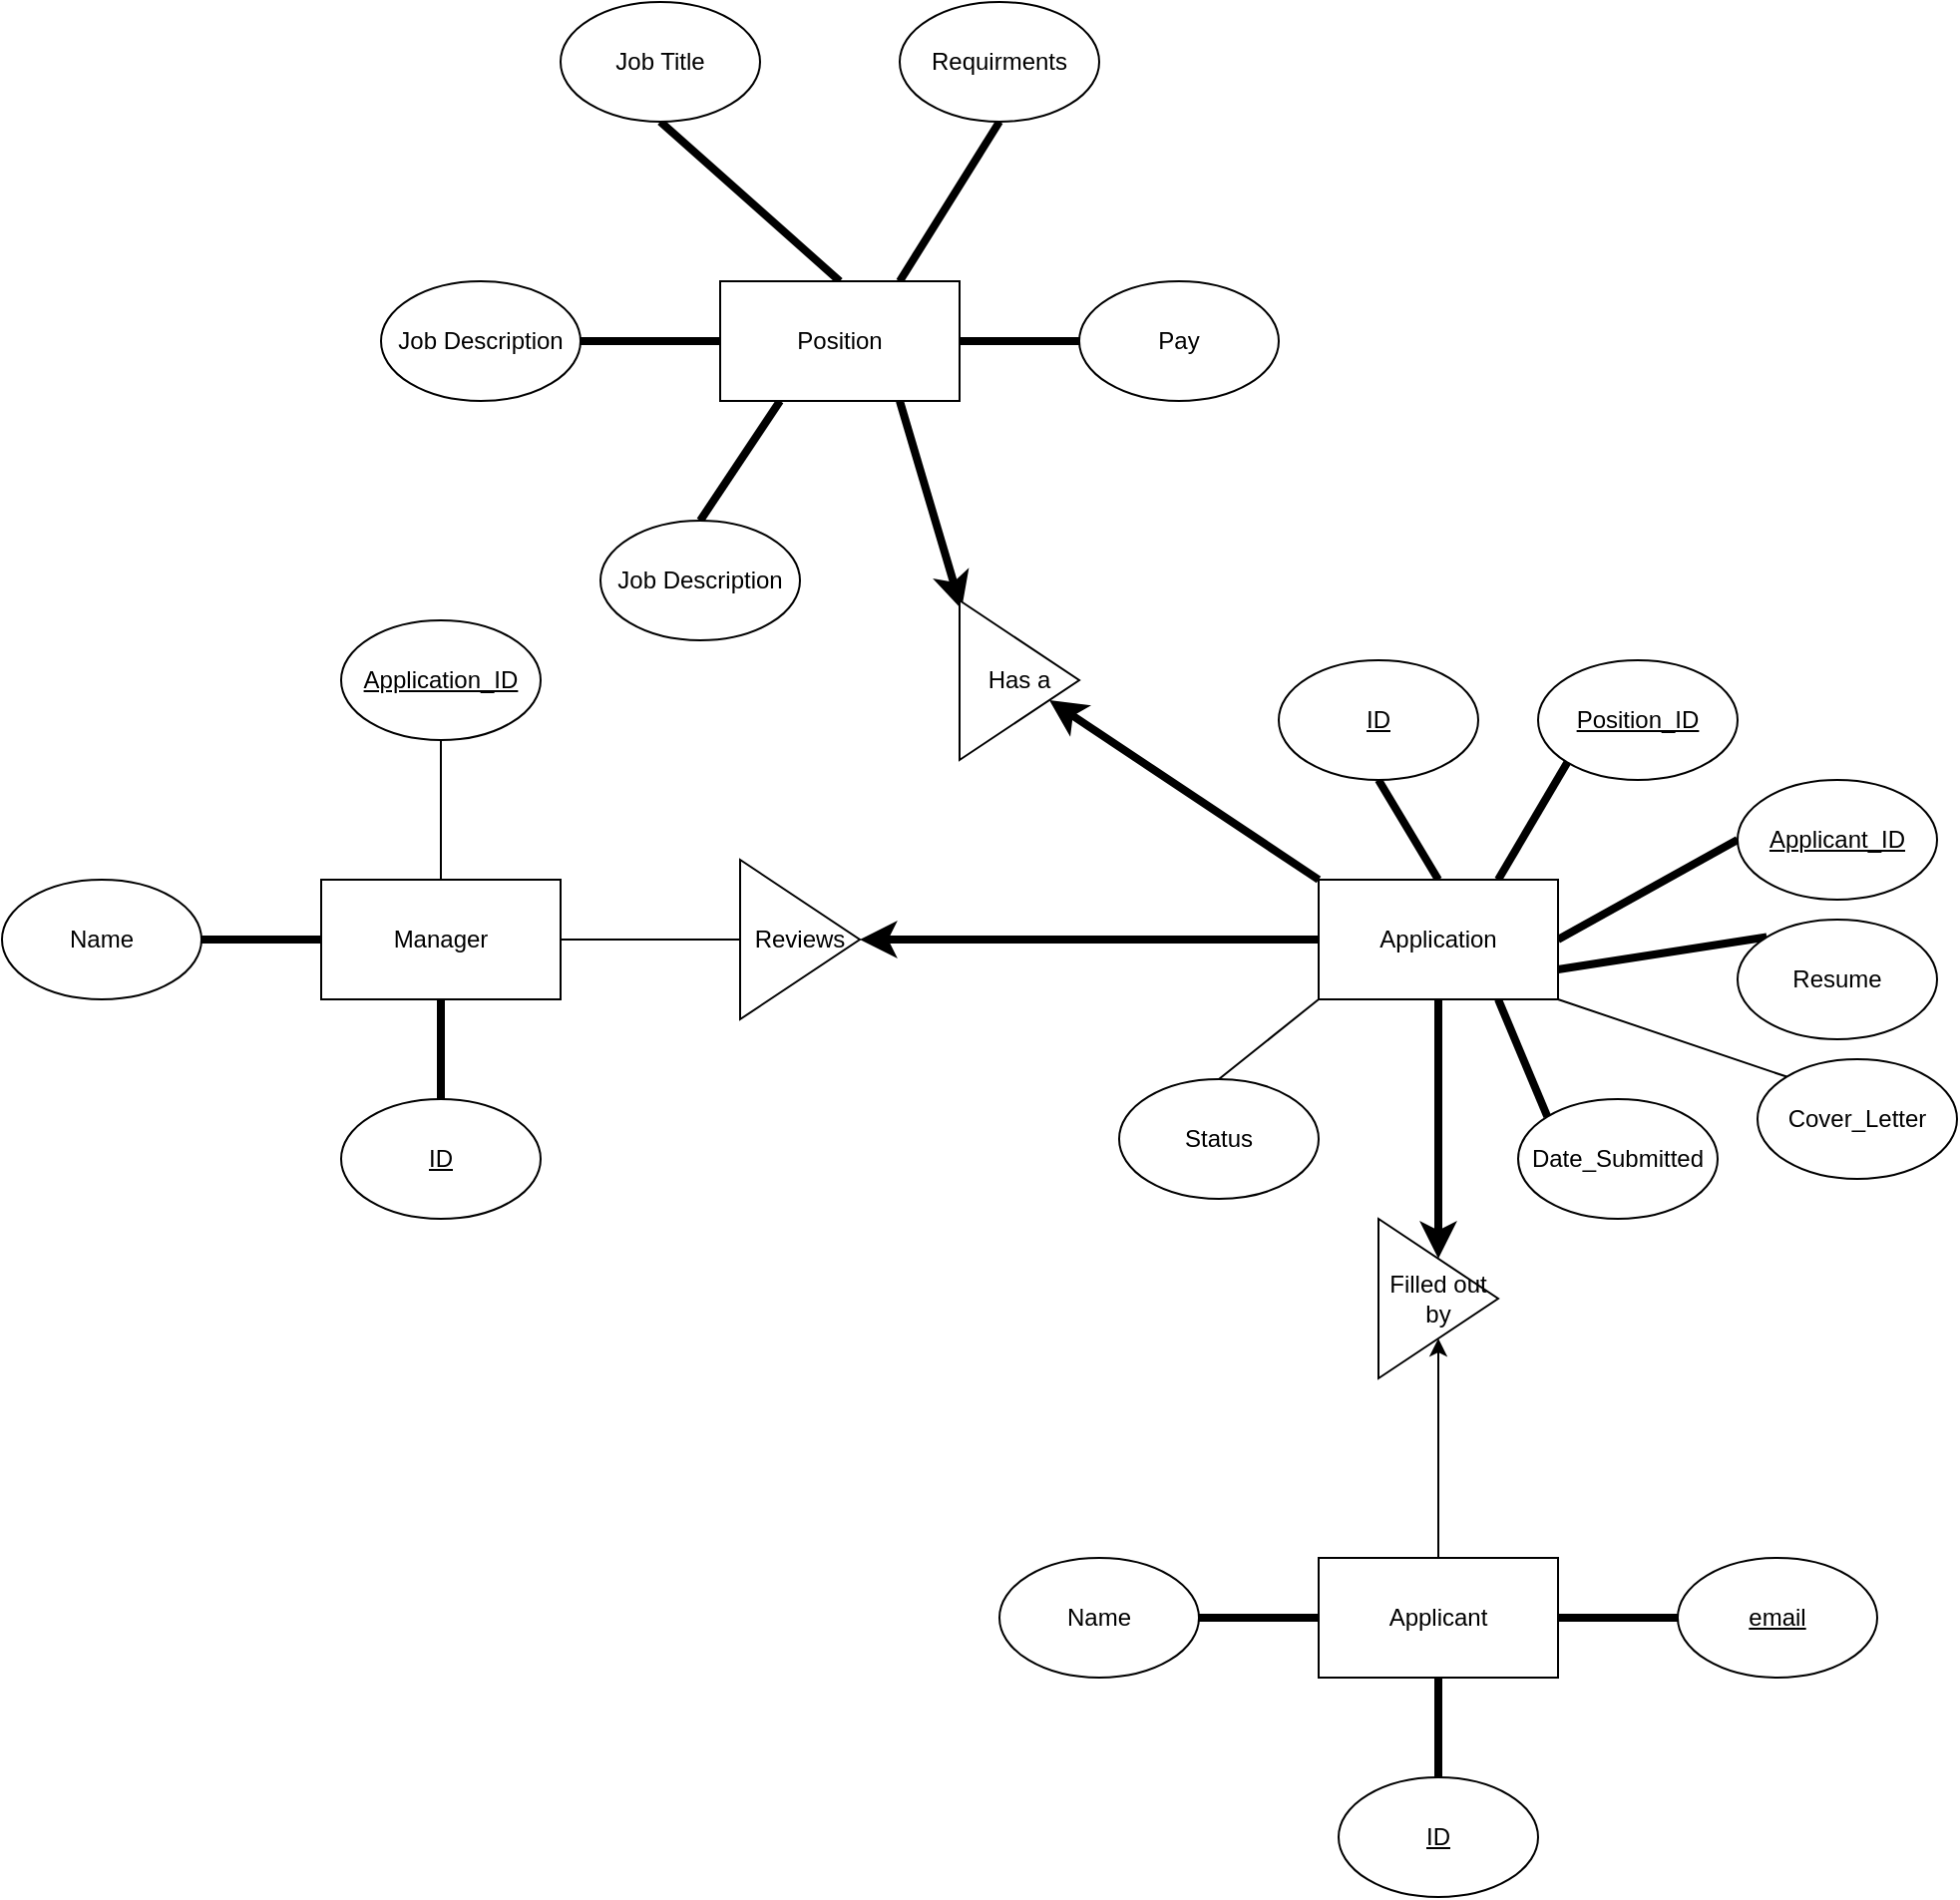 <mxfile>
    <diagram id="u8vKZeozbRAatxoyedno" name="Page-1">
        <mxGraphModel dx="2227" dy="1718" grid="1" gridSize="10" guides="1" tooltips="1" connect="1" arrows="1" fold="1" page="1" pageScale="1" pageWidth="850" pageHeight="1100" math="0" shadow="0">
            <root>
                <mxCell id="0"/>
                <mxCell id="1" parent="0"/>
                <mxCell id="11" style="edgeStyle=none;html=1;exitX=1;exitY=0.5;exitDx=0;exitDy=0;entryX=0;entryY=0.5;entryDx=0;entryDy=0;endArrow=none;endFill=0;strokeWidth=1;" parent="1" source="2" target="5" edge="1">
                    <mxGeometry relative="1" as="geometry"/>
                </mxCell>
                <mxCell id="26" style="edgeStyle=none;html=1;exitX=0.5;exitY=0;exitDx=0;exitDy=0;entryX=0.5;entryY=1;entryDx=0;entryDy=0;endArrow=none;endFill=0;strokeWidth=1;" parent="1" source="2" target="25" edge="1">
                    <mxGeometry relative="1" as="geometry"/>
                </mxCell>
                <mxCell id="27" style="edgeStyle=none;html=1;exitX=0.5;exitY=1;exitDx=0;exitDy=0;entryX=0.5;entryY=0;entryDx=0;entryDy=0;endArrow=none;endFill=0;strokeWidth=4;" parent="1" source="2" target="23" edge="1">
                    <mxGeometry relative="1" as="geometry"/>
                </mxCell>
                <mxCell id="28" style="edgeStyle=none;html=1;exitX=0;exitY=0.5;exitDx=0;exitDy=0;endArrow=none;endFill=0;strokeWidth=4;" parent="1" source="2" target="24" edge="1">
                    <mxGeometry relative="1" as="geometry"/>
                </mxCell>
                <mxCell id="2" value="Manager" style="rounded=0;whiteSpace=wrap;html=1;" parent="1" vertex="1">
                    <mxGeometry x="120" y="340" width="120" height="60" as="geometry"/>
                </mxCell>
                <mxCell id="7" style="edgeStyle=none;html=1;exitX=0.5;exitY=1;exitDx=0;exitDy=0;entryX=0.5;entryY=0;entryDx=0;entryDy=0;endArrow=classic;endFill=1;strokeWidth=4;" parent="1" source="3" target="6" edge="1">
                    <mxGeometry relative="1" as="geometry">
                        <mxPoint x="679.98" y="520" as="targetPoint"/>
                    </mxGeometry>
                </mxCell>
                <mxCell id="10" style="edgeStyle=none;html=1;exitX=0;exitY=0.5;exitDx=0;exitDy=0;entryX=1;entryY=0.5;entryDx=0;entryDy=0;endArrow=classic;endFill=1;strokeWidth=4;" parent="1" source="3" target="5" edge="1">
                    <mxGeometry relative="1" as="geometry"/>
                </mxCell>
                <mxCell id="16" style="edgeStyle=none;html=1;exitX=0;exitY=0;exitDx=0;exitDy=0;endArrow=classic;endFill=1;strokeWidth=4;" parent="1" source="3" target="14" edge="1">
                    <mxGeometry relative="1" as="geometry"/>
                </mxCell>
                <mxCell id="49" style="edgeStyle=none;html=1;exitX=0.5;exitY=0;exitDx=0;exitDy=0;entryX=0.5;entryY=1;entryDx=0;entryDy=0;endArrow=none;endFill=0;strokeWidth=4;" parent="1" source="3" target="44" edge="1">
                    <mxGeometry relative="1" as="geometry"/>
                </mxCell>
                <mxCell id="50" style="edgeStyle=none;html=1;exitX=0.75;exitY=0;exitDx=0;exitDy=0;entryX=0;entryY=1;entryDx=0;entryDy=0;endArrow=none;endFill=0;strokeWidth=4;" parent="1" source="3" target="48" edge="1">
                    <mxGeometry relative="1" as="geometry"/>
                </mxCell>
                <mxCell id="51" style="edgeStyle=none;html=1;exitX=1;exitY=0.5;exitDx=0;exitDy=0;entryX=0;entryY=0.5;entryDx=0;entryDy=0;endArrow=none;endFill=0;strokeWidth=4;" parent="1" source="3" target="45" edge="1">
                    <mxGeometry relative="1" as="geometry"/>
                </mxCell>
                <mxCell id="52" style="edgeStyle=none;html=1;exitX=0.75;exitY=1;exitDx=0;exitDy=0;entryX=0;entryY=0;entryDx=0;entryDy=0;endArrow=none;endFill=0;strokeWidth=4;" parent="1" source="3" target="47" edge="1">
                    <mxGeometry relative="1" as="geometry"/>
                </mxCell>
                <mxCell id="53" style="edgeStyle=none;html=1;exitX=1;exitY=0.75;exitDx=0;exitDy=0;entryX=0;entryY=0;entryDx=0;entryDy=0;endArrow=none;endFill=0;strokeWidth=4;" parent="1" source="3" target="46" edge="1">
                    <mxGeometry relative="1" as="geometry"/>
                </mxCell>
                <mxCell id="55" style="edgeStyle=none;html=1;exitX=1;exitY=1;exitDx=0;exitDy=0;entryX=0;entryY=0;entryDx=0;entryDy=0;endArrow=none;endFill=0;strokeWidth=1;" parent="1" source="3" target="54" edge="1">
                    <mxGeometry relative="1" as="geometry"/>
                </mxCell>
                <mxCell id="62" style="edgeStyle=none;html=1;exitX=0;exitY=1;exitDx=0;exitDy=0;entryX=0.5;entryY=0;entryDx=0;entryDy=0;endArrow=none;endFill=0;strokeWidth=1;" parent="1" source="3" target="61" edge="1">
                    <mxGeometry relative="1" as="geometry"/>
                </mxCell>
                <mxCell id="3" value="Application" style="rounded=0;whiteSpace=wrap;html=1;" parent="1" vertex="1">
                    <mxGeometry x="620" y="340" width="120" height="60" as="geometry"/>
                </mxCell>
                <mxCell id="9" style="edgeStyle=none;html=1;exitX=0.5;exitY=0;exitDx=0;exitDy=0;entryX=0.5;entryY=1;entryDx=0;entryDy=0;endArrow=classic;endFill=1;strokeWidth=1;" parent="1" source="4" target="6" edge="1">
                    <mxGeometry relative="1" as="geometry">
                        <mxPoint x="679.32" y="600.0" as="targetPoint"/>
                    </mxGeometry>
                </mxCell>
                <mxCell id="41" style="edgeStyle=none;html=1;exitX=0;exitY=0.5;exitDx=0;exitDy=0;entryX=1;entryY=0.5;entryDx=0;entryDy=0;endArrow=none;endFill=0;strokeWidth=4;" parent="1" source="4" target="40" edge="1">
                    <mxGeometry relative="1" as="geometry"/>
                </mxCell>
                <mxCell id="42" style="edgeStyle=none;html=1;exitX=1;exitY=0.5;exitDx=0;exitDy=0;entryX=0;entryY=0.5;entryDx=0;entryDy=0;endArrow=none;endFill=0;strokeWidth=4;" parent="1" source="4" target="39" edge="1">
                    <mxGeometry relative="1" as="geometry"/>
                </mxCell>
                <mxCell id="43" style="edgeStyle=none;html=1;exitX=0.5;exitY=1;exitDx=0;exitDy=0;entryX=0.5;entryY=0;entryDx=0;entryDy=0;endArrow=none;endFill=0;strokeWidth=4;" parent="1" source="4" target="38" edge="1">
                    <mxGeometry relative="1" as="geometry"/>
                </mxCell>
                <mxCell id="4" value="Applicant" style="rounded=0;whiteSpace=wrap;html=1;" parent="1" vertex="1">
                    <mxGeometry x="620" y="680" width="120" height="60" as="geometry"/>
                </mxCell>
                <mxCell id="5" value="Reviews" style="triangle;whiteSpace=wrap;html=1;" parent="1" vertex="1">
                    <mxGeometry x="330" y="330" width="60" height="80" as="geometry"/>
                </mxCell>
                <mxCell id="6" value="Filled out by" style="triangle;whiteSpace=wrap;html=1;" parent="1" vertex="1">
                    <mxGeometry x="650" y="510" width="60" height="80" as="geometry"/>
                </mxCell>
                <mxCell id="17" style="edgeStyle=none;html=1;exitX=0.75;exitY=1;exitDx=0;exitDy=0;entryX=0.017;entryY=0.056;entryDx=0;entryDy=0;entryPerimeter=0;endArrow=classic;endFill=1;strokeWidth=4;" parent="1" source="12" target="14" edge="1">
                    <mxGeometry relative="1" as="geometry"/>
                </mxCell>
                <mxCell id="31" style="edgeStyle=none;html=1;exitX=0;exitY=0.5;exitDx=0;exitDy=0;entryX=1;entryY=0.5;entryDx=0;entryDy=0;endArrow=none;endFill=0;strokeWidth=4;" parent="1" source="12" target="30" edge="1">
                    <mxGeometry relative="1" as="geometry"/>
                </mxCell>
                <mxCell id="35" style="edgeStyle=none;html=1;exitX=0.5;exitY=0;exitDx=0;exitDy=0;entryX=0.5;entryY=1;entryDx=0;entryDy=0;endArrow=none;endFill=0;strokeWidth=4;" parent="1" source="12" target="32" edge="1">
                    <mxGeometry relative="1" as="geometry"/>
                </mxCell>
                <mxCell id="36" style="edgeStyle=none;html=1;exitX=0.75;exitY=0;exitDx=0;exitDy=0;entryX=0.5;entryY=1;entryDx=0;entryDy=0;endArrow=none;endFill=0;strokeWidth=4;" parent="1" source="12" target="34" edge="1">
                    <mxGeometry relative="1" as="geometry"/>
                </mxCell>
                <mxCell id="37" style="edgeStyle=none;html=1;exitX=1;exitY=0.5;exitDx=0;exitDy=0;endArrow=none;endFill=0;strokeWidth=4;" parent="1" source="12" target="33" edge="1">
                    <mxGeometry relative="1" as="geometry"/>
                </mxCell>
                <mxCell id="59" style="edgeStyle=none;html=1;exitX=0.25;exitY=1;exitDx=0;exitDy=0;entryX=0.5;entryY=0;entryDx=0;entryDy=0;endArrow=none;endFill=0;strokeWidth=4;" parent="1" source="12" target="57" edge="1">
                    <mxGeometry relative="1" as="geometry"/>
                </mxCell>
                <mxCell id="12" value="Position" style="rounded=0;whiteSpace=wrap;html=1;" parent="1" vertex="1">
                    <mxGeometry x="320" y="40" width="120" height="60" as="geometry"/>
                </mxCell>
                <mxCell id="14" value="Has a" style="triangle;whiteSpace=wrap;html=1;" parent="1" vertex="1">
                    <mxGeometry x="440" y="200" width="60" height="80" as="geometry"/>
                </mxCell>
                <mxCell id="23" value="&lt;u&gt;ID&lt;/u&gt;" style="ellipse;whiteSpace=wrap;html=1;" parent="1" vertex="1">
                    <mxGeometry x="130" y="450" width="100" height="60" as="geometry"/>
                </mxCell>
                <mxCell id="24" value="Name" style="ellipse;whiteSpace=wrap;html=1;" parent="1" vertex="1">
                    <mxGeometry x="-40" y="340" width="100" height="60" as="geometry"/>
                </mxCell>
                <mxCell id="25" value="&lt;u&gt;Application_ID&lt;/u&gt;" style="ellipse;whiteSpace=wrap;html=1;" parent="1" vertex="1">
                    <mxGeometry x="130" y="210" width="100" height="60" as="geometry"/>
                </mxCell>
                <mxCell id="30" value="Job Description" style="ellipse;whiteSpace=wrap;html=1;" parent="1" vertex="1">
                    <mxGeometry x="150" y="40" width="100" height="60" as="geometry"/>
                </mxCell>
                <mxCell id="32" value="Job Title" style="ellipse;whiteSpace=wrap;html=1;" parent="1" vertex="1">
                    <mxGeometry x="240" y="-100" width="100" height="60" as="geometry"/>
                </mxCell>
                <mxCell id="33" value="Pay" style="ellipse;whiteSpace=wrap;html=1;" parent="1" vertex="1">
                    <mxGeometry x="500" y="40" width="100" height="60" as="geometry"/>
                </mxCell>
                <mxCell id="34" value="Requirments" style="ellipse;whiteSpace=wrap;html=1;" parent="1" vertex="1">
                    <mxGeometry x="410" y="-100" width="100" height="60" as="geometry"/>
                </mxCell>
                <mxCell id="38" value="&lt;u&gt;ID&lt;/u&gt;" style="ellipse;whiteSpace=wrap;html=1;" parent="1" vertex="1">
                    <mxGeometry x="630" y="790" width="100" height="60" as="geometry"/>
                </mxCell>
                <mxCell id="39" value="&lt;u&gt;email&lt;/u&gt;" style="ellipse;whiteSpace=wrap;html=1;" parent="1" vertex="1">
                    <mxGeometry x="800" y="680" width="100" height="60" as="geometry"/>
                </mxCell>
                <mxCell id="40" value="Name" style="ellipse;whiteSpace=wrap;html=1;" parent="1" vertex="1">
                    <mxGeometry x="460" y="680" width="100" height="60" as="geometry"/>
                </mxCell>
                <mxCell id="44" value="&lt;u&gt;ID&lt;/u&gt;" style="ellipse;whiteSpace=wrap;html=1;" parent="1" vertex="1">
                    <mxGeometry x="600" y="230" width="100" height="60" as="geometry"/>
                </mxCell>
                <mxCell id="45" value="&lt;u&gt;Applicant_ID&lt;/u&gt;" style="ellipse;whiteSpace=wrap;html=1;" parent="1" vertex="1">
                    <mxGeometry x="830" y="290" width="100" height="60" as="geometry"/>
                </mxCell>
                <mxCell id="46" value="Resume" style="ellipse;whiteSpace=wrap;html=1;" parent="1" vertex="1">
                    <mxGeometry x="830" y="360" width="100" height="60" as="geometry"/>
                </mxCell>
                <mxCell id="47" value="Date_Submitted" style="ellipse;whiteSpace=wrap;html=1;" parent="1" vertex="1">
                    <mxGeometry x="720" y="450" width="100" height="60" as="geometry"/>
                </mxCell>
                <mxCell id="48" value="&lt;u&gt;Position_ID&lt;/u&gt;" style="ellipse;whiteSpace=wrap;html=1;" parent="1" vertex="1">
                    <mxGeometry x="730" y="230" width="100" height="60" as="geometry"/>
                </mxCell>
                <mxCell id="54" value="Cover_Letter" style="ellipse;whiteSpace=wrap;html=1;" parent="1" vertex="1">
                    <mxGeometry x="840" y="430" width="100" height="60" as="geometry"/>
                </mxCell>
                <mxCell id="57" value="Job Description" style="ellipse;whiteSpace=wrap;html=1;" parent="1" vertex="1">
                    <mxGeometry x="260" y="160" width="100" height="60" as="geometry"/>
                </mxCell>
                <mxCell id="61" value="Status" style="ellipse;whiteSpace=wrap;html=1;" parent="1" vertex="1">
                    <mxGeometry x="520" y="440" width="100" height="60" as="geometry"/>
                </mxCell>
            </root>
        </mxGraphModel>
    </diagram>
</mxfile>